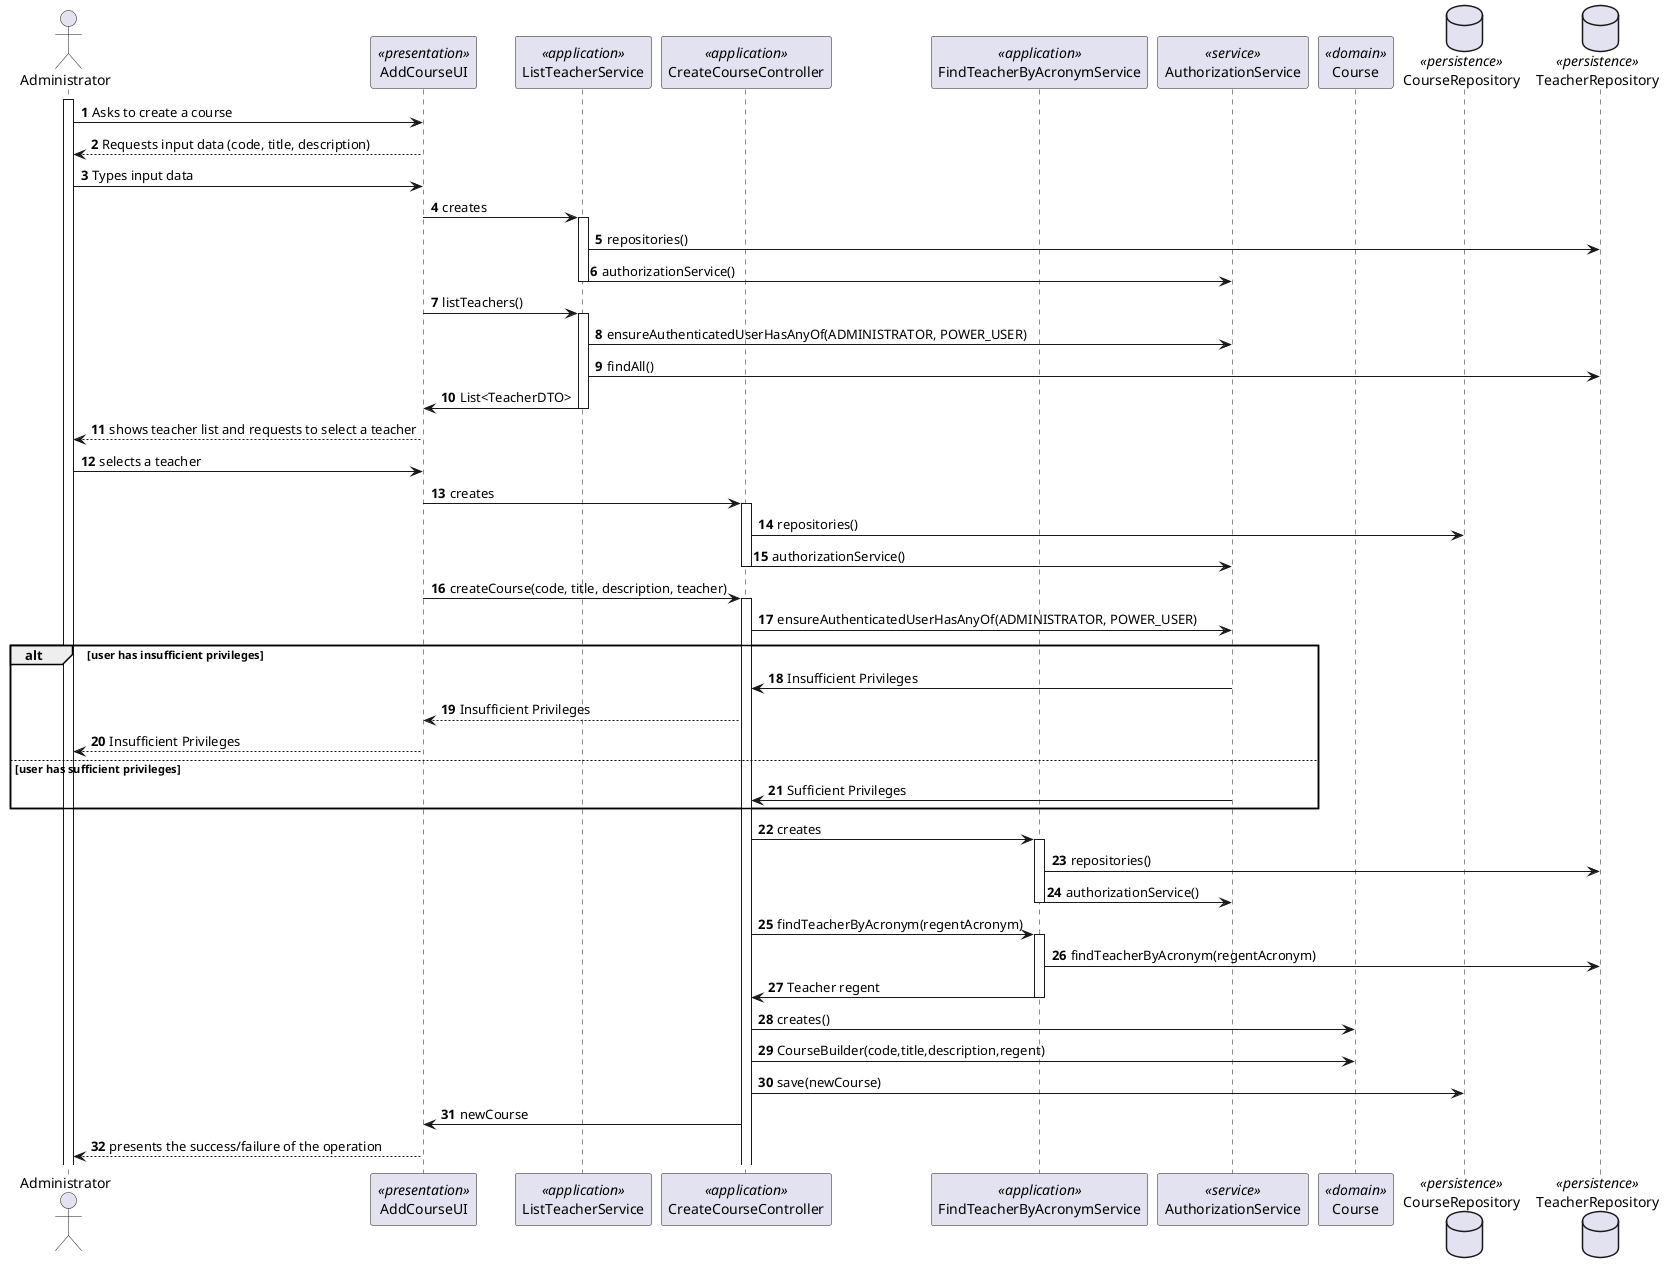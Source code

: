 @startuml
'https://plantuml.com/sequence-diagram
autonumber

actor Administrator as admin

participant AddCourseUI as ui <<presentation>>
participant ListTeacherService as lt_ctrl<<application>>
participant CreateCourseController as cc_ctrl <<application>>
participant FindTeacherByAcronymService as ft_ctrl <<application>>
participant AuthorizationService as authz <<service>>
participant Course as c <<domain>>
'participant JpaCourseRepository as jpa <<persistence>>
database CourseRepository as CRepo <<persistence>>
database TeacherRepository as TRepo <<persistence>>

activate admin

admin -> ui : Asks to create a course
ui --> admin : Requests input data (code, title, description)
admin -> ui : Types input data

ui->lt_ctrl:creates

activate lt_ctrl
lt_ctrl -> TRepo : repositories()
lt_ctrl -> authz : authorizationService()
deactivate lt_ctrl

ui->lt_ctrl:listTeachers()
activate lt_ctrl
lt_ctrl -> authz : ensureAuthenticatedUserHasAnyOf(ADMINISTRATOR, POWER_USER)
lt_ctrl -> TRepo : findAll()
lt_ctrl -> ui : List<TeacherDTO>
deactivate lt_ctrl

ui --> admin : shows teacher list and requests to select a teacher

admin -> ui : selects a teacher
ui->cc_ctrl:creates

activate cc_ctrl
cc_ctrl -> CRepo : repositories()
cc_ctrl -> authz : authorizationService()
deactivate cc_ctrl

ui -> cc_ctrl: createCourse(code, title, description, teacher)

activate cc_ctrl

cc_ctrl -> authz : ensureAuthenticatedUserHasAnyOf(ADMINISTRATOR, POWER_USER)

alt user has insufficient privileges
    authz -> cc_ctrl : Insufficient Privileges
    cc_ctrl --> ui : Insufficient Privileges
    ui --> admin : Insufficient Privileges
else user has sufficient privileges
    authz -> cc_ctrl : Sufficient Privileges
end

cc_ctrl -> ft_ctrl : creates

activate ft_ctrl
ft_ctrl -> TRepo : repositories()
ft_ctrl -> authz : authorizationService()
deactivate ft_ctrl

cc_ctrl -> ft_ctrl : findTeacherByAcronym(regentAcronym)
activate ft_ctrl
    ft_ctrl -> TRepo : findTeacherByAcronym(regentAcronym)
    ft_ctrl -> cc_ctrl : Teacher regent
deactivate ft_ctrl

cc_ctrl -> c : creates()

cc_ctrl -> c : CourseBuilder(code,title,description,regent)

cc_ctrl -> CRepo : save(newCourse)

cc_ctrl -> ui : newCourse

ui --> admin : presents the success/failure of the operation


@enduml
